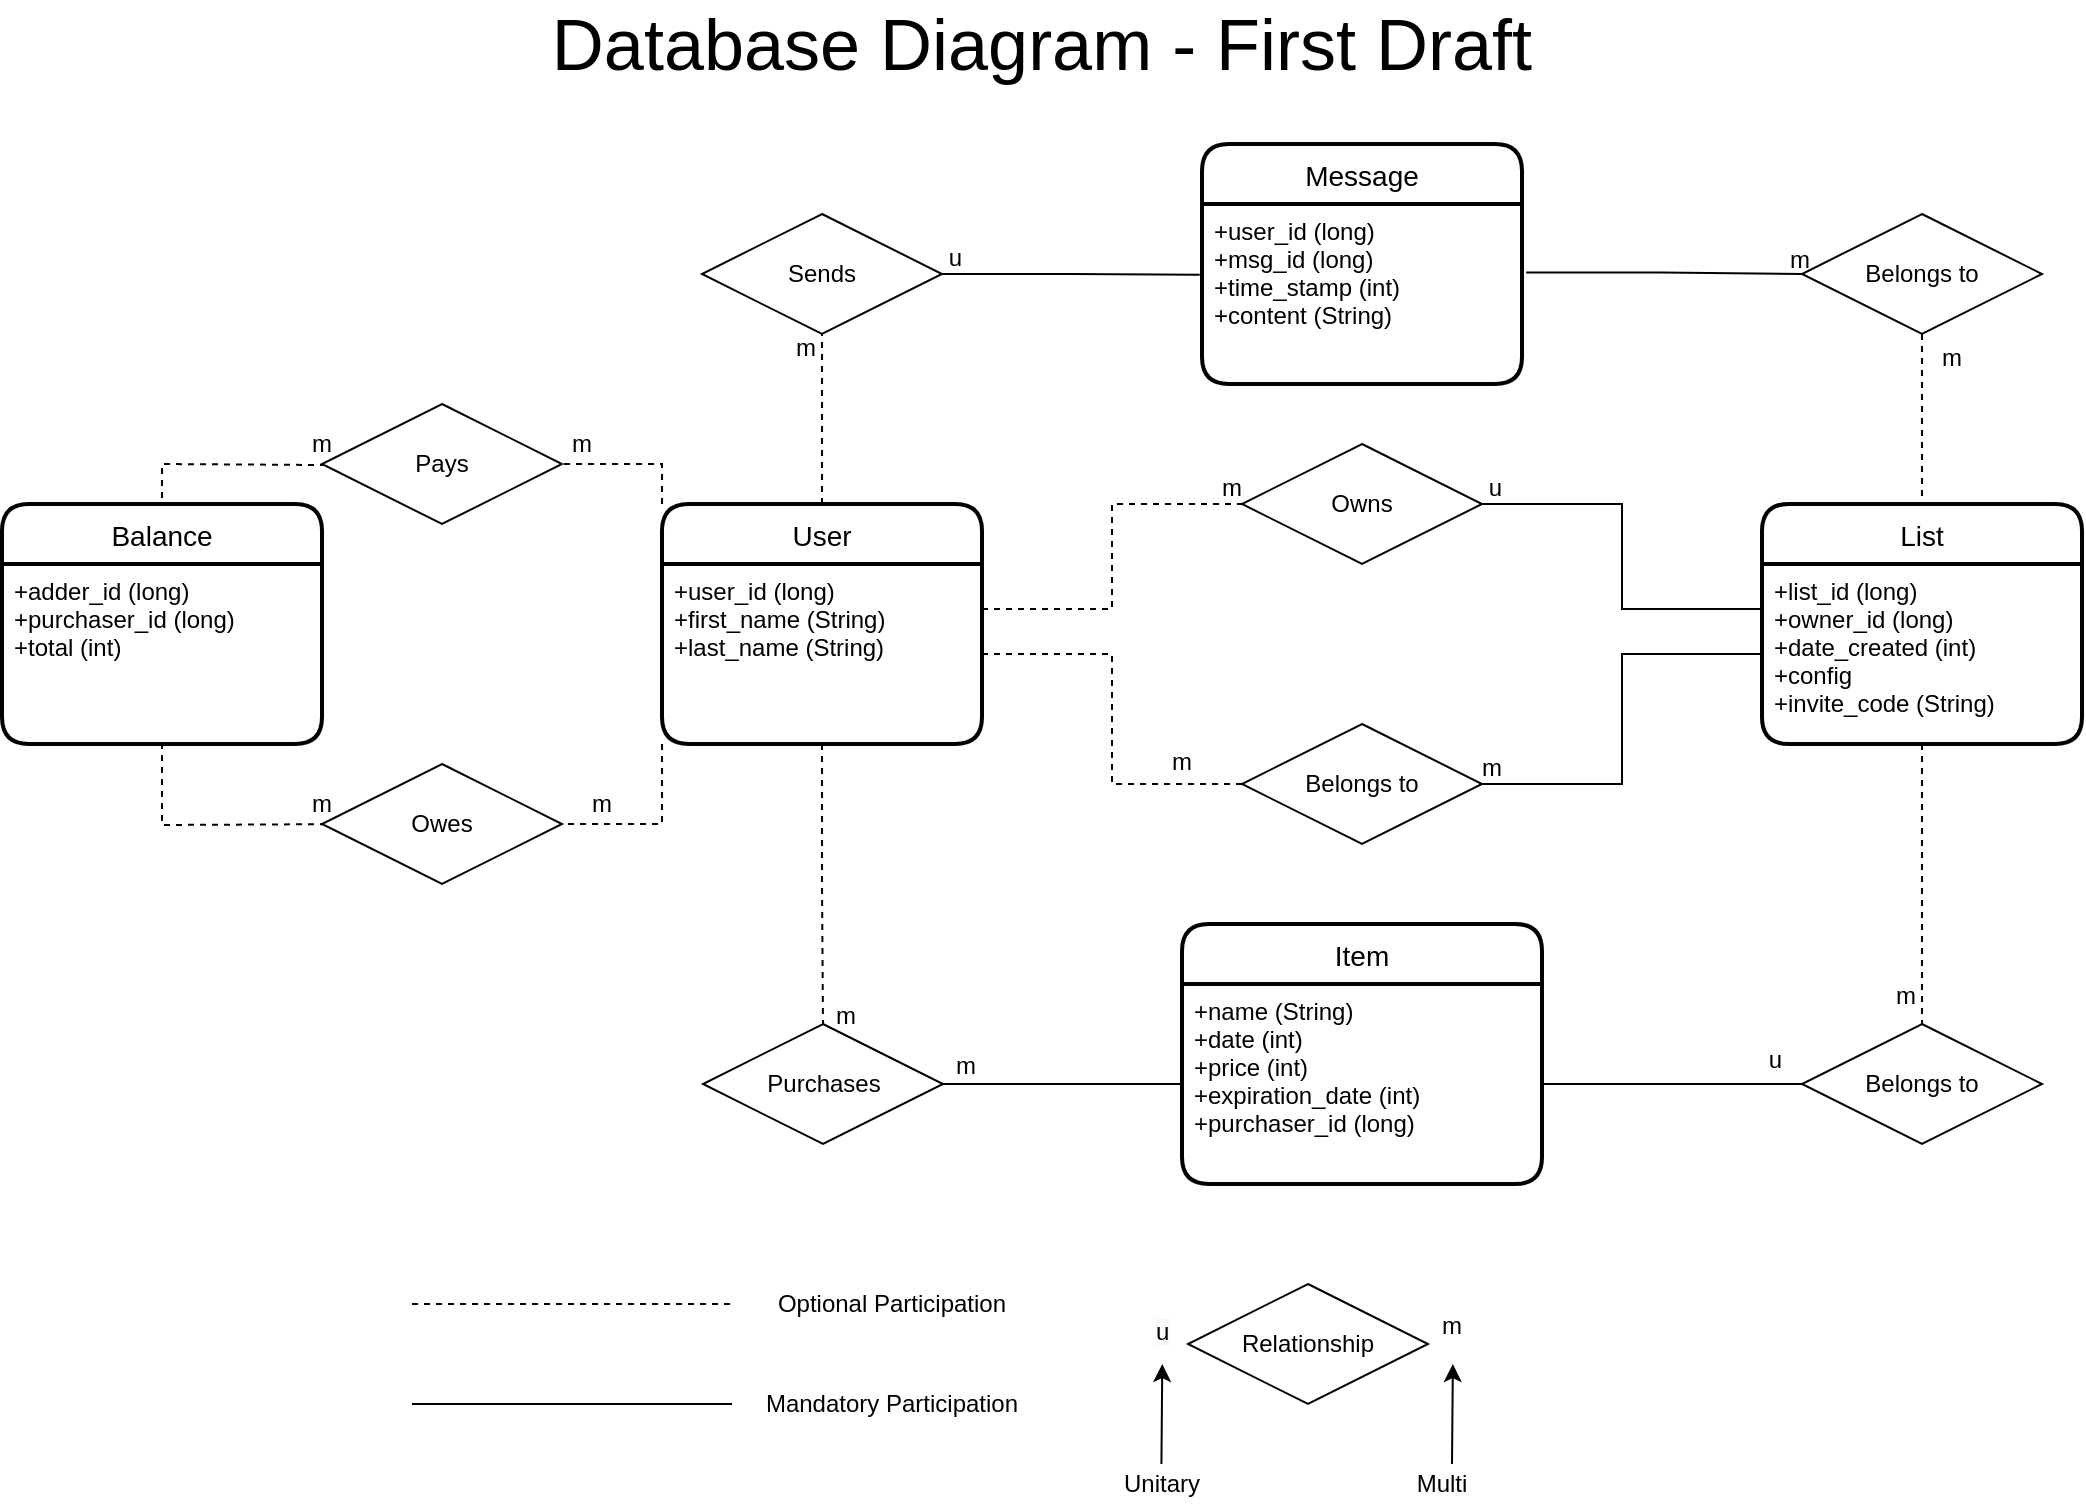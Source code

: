 <mxfile version="14.4.2" type="device"><diagram id="hkMCSPORV9C2DnaZVeWJ" name="Page-1"><mxGraphModel dx="1069" dy="564" grid="1" gridSize="10" guides="1" tooltips="1" connect="1" arrows="1" fold="1" page="1" pageScale="1" pageWidth="1100" pageHeight="850" math="0" shadow="0"><root><mxCell id="0"/><mxCell id="1" parent="0"/><mxCell id="GqttACEo0jWpUZEvxSsG-77" style="edgeStyle=orthogonalEdgeStyle;rounded=0;orthogonalLoop=1;jettySize=auto;html=1;exitX=0.5;exitY=0;exitDx=0;exitDy=0;endArrow=none;endFill=0;dashed=1;entryX=0.5;entryY=1;entryDx=0;entryDy=0;" edge="1" parent="1" source="GqttACEo0jWpUZEvxSsG-126" target="GqttACEo0jWpUZEvxSsG-78"><mxGeometry relative="1" as="geometry"><mxPoint x="510" y="170" as="targetPoint"/><mxPoint x="440.0" y="290" as="sourcePoint"/></mxGeometry></mxCell><mxCell id="GqttACEo0jWpUZEvxSsG-4" value="List" style="swimlane;childLayout=stackLayout;horizontal=1;startSize=30;horizontalStack=0;rounded=1;fontSize=14;fontStyle=0;strokeWidth=2;resizeParent=0;resizeLast=1;shadow=0;dashed=0;align=center;" vertex="1" parent="1"><mxGeometry x="910" y="290" width="160" height="120" as="geometry"/></mxCell><mxCell id="GqttACEo0jWpUZEvxSsG-5" value="+list_id (long)&#10;+owner_id (long)&#10;+date_created (int)&#10;+config&#10;+invite_code (String)" style="align=left;strokeColor=none;fillColor=none;spacingLeft=4;fontSize=12;verticalAlign=top;resizable=0;rotatable=0;part=1;" vertex="1" parent="GqttACEo0jWpUZEvxSsG-4"><mxGeometry y="30" width="160" height="90" as="geometry"/></mxCell><mxCell id="GqttACEo0jWpUZEvxSsG-9" value="Item" style="swimlane;childLayout=stackLayout;horizontal=1;startSize=30;horizontalStack=0;rounded=1;fontSize=14;fontStyle=0;strokeWidth=2;resizeParent=0;resizeLast=1;shadow=0;dashed=0;align=center;" vertex="1" parent="1"><mxGeometry x="620" y="500" width="180" height="130" as="geometry"/></mxCell><mxCell id="GqttACEo0jWpUZEvxSsG-10" value="+name (String)&#10;+date (int)&#10;+price (int)&#10;+expiration_date (int)&#10;+purchaser_id (long)&#10;" style="align=left;strokeColor=none;fillColor=none;spacingLeft=4;fontSize=12;verticalAlign=top;resizable=0;rotatable=0;part=1;" vertex="1" parent="GqttACEo0jWpUZEvxSsG-9"><mxGeometry y="30" width="180" height="100" as="geometry"/></mxCell><mxCell id="GqttACEo0jWpUZEvxSsG-33" style="edgeStyle=orthogonalEdgeStyle;rounded=0;orthogonalLoop=1;jettySize=auto;html=1;exitX=1;exitY=0.5;exitDx=0;exitDy=0;endArrow=none;endFill=0;" edge="1" parent="1" source="GqttACEo0jWpUZEvxSsG-11" target="GqttACEo0jWpUZEvxSsG-5"><mxGeometry relative="1" as="geometry"/></mxCell><mxCell id="GqttACEo0jWpUZEvxSsG-11" value="Belongs to" style="shape=rhombus;perimeter=rhombusPerimeter;whiteSpace=wrap;html=1;align=center;" vertex="1" parent="1"><mxGeometry x="650" y="400" width="120" height="60" as="geometry"/></mxCell><mxCell id="GqttACEo0jWpUZEvxSsG-32" style="edgeStyle=orthogonalEdgeStyle;rounded=0;orthogonalLoop=1;jettySize=auto;html=1;exitX=1;exitY=0.5;exitDx=0;exitDy=0;entryX=0;entryY=0.5;entryDx=0;entryDy=0;endArrow=none;endFill=0;dashed=1;" edge="1" parent="1" source="GqttACEo0jWpUZEvxSsG-127" target="GqttACEo0jWpUZEvxSsG-11"><mxGeometry relative="1" as="geometry"><mxPoint x="520.0" y="365.0" as="sourcePoint"/></mxGeometry></mxCell><mxCell id="GqttACEo0jWpUZEvxSsG-36" style="edgeStyle=orthogonalEdgeStyle;rounded=0;orthogonalLoop=1;jettySize=auto;html=1;exitX=1;exitY=0.5;exitDx=0;exitDy=0;entryX=0;entryY=0.25;entryDx=0;entryDy=0;endArrow=none;endFill=0;" edge="1" parent="1" source="GqttACEo0jWpUZEvxSsG-34" target="GqttACEo0jWpUZEvxSsG-5"><mxGeometry relative="1" as="geometry"/></mxCell><mxCell id="GqttACEo0jWpUZEvxSsG-34" value="Owns" style="shape=rhombus;perimeter=rhombusPerimeter;whiteSpace=wrap;html=1;align=center;" vertex="1" parent="1"><mxGeometry x="650" y="260" width="120" height="60" as="geometry"/></mxCell><mxCell id="GqttACEo0jWpUZEvxSsG-35" style="edgeStyle=orthogonalEdgeStyle;rounded=0;orthogonalLoop=1;jettySize=auto;html=1;exitX=1;exitY=0.25;exitDx=0;exitDy=0;dashed=1;endArrow=none;endFill=0;" edge="1" parent="1" source="GqttACEo0jWpUZEvxSsG-127" target="GqttACEo0jWpUZEvxSsG-34"><mxGeometry relative="1" as="geometry"><mxPoint x="520.0" y="342.5" as="sourcePoint"/></mxGeometry></mxCell><mxCell id="GqttACEo0jWpUZEvxSsG-40" value="m" style="resizable=0;html=1;align=right;verticalAlign=bottom;" connectable="0" vertex="1" parent="1"><mxGeometry x="650.0" y="290" as="geometry"/></mxCell><mxCell id="GqttACEo0jWpUZEvxSsG-43" value="m" style="resizable=0;html=1;align=right;verticalAlign=bottom;" connectable="0" vertex="1" parent="1"><mxGeometry x="780.0" y="430" as="geometry"/></mxCell><mxCell id="GqttACEo0jWpUZEvxSsG-44" value="m" style="resizable=0;html=1;align=right;verticalAlign=bottom;" connectable="0" vertex="1" parent="1"><mxGeometry x="870.0" y="430" as="geometry"><mxPoint x="-245" y="-3" as="offset"/></mxGeometry></mxCell><mxCell id="GqttACEo0jWpUZEvxSsG-46" value="u" style="resizable=0;html=1;align=right;verticalAlign=bottom;" connectable="0" vertex="1" parent="1"><mxGeometry x="780.0" y="290" as="geometry"/></mxCell><mxCell id="GqttACEo0jWpUZEvxSsG-50" style="edgeStyle=orthogonalEdgeStyle;rounded=0;orthogonalLoop=1;jettySize=auto;html=1;exitX=0.5;exitY=1;exitDx=0;exitDy=0;entryX=0.5;entryY=0;entryDx=0;entryDy=0;endArrow=none;endFill=0;dashed=1;" edge="1" parent="1" source="GqttACEo0jWpUZEvxSsG-5" target="GqttACEo0jWpUZEvxSsG-49"><mxGeometry relative="1" as="geometry"/></mxCell><mxCell id="GqttACEo0jWpUZEvxSsG-53" value="u" style="resizable=0;html=1;align=right;verticalAlign=bottom;" connectable="0" vertex="1" parent="1"><mxGeometry x="940.0" y="460" as="geometry"><mxPoint x="-20" y="116" as="offset"/></mxGeometry></mxCell><mxCell id="GqttACEo0jWpUZEvxSsG-63" style="edgeStyle=orthogonalEdgeStyle;rounded=0;orthogonalLoop=1;jettySize=auto;html=1;exitX=0.5;exitY=1;exitDx=0;exitDy=0;entryX=0.5;entryY=0;entryDx=0;entryDy=0;dashed=1;endArrow=none;endFill=0;" edge="1" parent="1" source="GqttACEo0jWpUZEvxSsG-62" target="GqttACEo0jWpUZEvxSsG-4"><mxGeometry relative="1" as="geometry"/></mxCell><mxCell id="GqttACEo0jWpUZEvxSsG-79" style="edgeStyle=orthogonalEdgeStyle;rounded=0;orthogonalLoop=1;jettySize=auto;html=1;exitX=1;exitY=0.5;exitDx=0;exitDy=0;endArrow=none;endFill=0;entryX=-0.007;entryY=0.393;entryDx=0;entryDy=0;entryPerimeter=0;" edge="1" parent="1" source="GqttACEo0jWpUZEvxSsG-78" target="GqttACEo0jWpUZEvxSsG-125"><mxGeometry relative="1" as="geometry"><mxPoint x="680" y="176" as="targetPoint"/></mxGeometry></mxCell><mxCell id="GqttACEo0jWpUZEvxSsG-82" value="Balance" style="swimlane;childLayout=stackLayout;horizontal=1;startSize=30;horizontalStack=0;rounded=1;fontSize=14;fontStyle=0;strokeWidth=2;resizeParent=0;resizeLast=1;shadow=0;dashed=0;align=center;" vertex="1" parent="1"><mxGeometry x="30" y="290" width="160" height="120" as="geometry"/></mxCell><mxCell id="GqttACEo0jWpUZEvxSsG-83" value="+adder_id (long)&#10;+purchaser_id (long)&#10;+total (int)" style="align=left;strokeColor=none;fillColor=none;spacingLeft=4;fontSize=12;verticalAlign=top;resizable=0;rotatable=0;part=1;" vertex="1" parent="GqttACEo0jWpUZEvxSsG-82"><mxGeometry y="30" width="160" height="90" as="geometry"/></mxCell><mxCell id="GqttACEo0jWpUZEvxSsG-105" value="" style="group" vertex="1" connectable="0" parent="1"><mxGeometry x="380" y="145" width="130.0" height="75" as="geometry"/></mxCell><mxCell id="GqttACEo0jWpUZEvxSsG-78" value="Sends" style="shape=rhombus;perimeter=rhombusPerimeter;whiteSpace=wrap;html=1;align=center;" vertex="1" parent="GqttACEo0jWpUZEvxSsG-105"><mxGeometry width="120" height="60" as="geometry"/></mxCell><mxCell id="GqttACEo0jWpUZEvxSsG-101" value="m" style="resizable=0;html=1;align=right;verticalAlign=bottom;" connectable="0" vertex="1" parent="GqttACEo0jWpUZEvxSsG-105"><mxGeometry x="220.0" y="190" as="geometry"><mxPoint x="-163" y="-115" as="offset"/></mxGeometry></mxCell><mxCell id="GqttACEo0jWpUZEvxSsG-103" value="u" style="resizable=0;html=1;align=right;verticalAlign=bottom;" connectable="0" vertex="1" parent="GqttACEo0jWpUZEvxSsG-105"><mxGeometry x="130.0" y="30" as="geometry"/></mxCell><mxCell id="GqttACEo0jWpUZEvxSsG-106" value="" style="group" vertex="1" connectable="0" parent="1"><mxGeometry x="930" y="145" width="120" height="80" as="geometry"/></mxCell><mxCell id="GqttACEo0jWpUZEvxSsG-62" value="Belongs to" style="shape=rhombus;perimeter=rhombusPerimeter;whiteSpace=wrap;html=1;align=center;" vertex="1" parent="GqttACEo0jWpUZEvxSsG-106"><mxGeometry width="120" height="60" as="geometry"/></mxCell><mxCell id="GqttACEo0jWpUZEvxSsG-65" value="m" style="resizable=0;html=1;align=right;verticalAlign=bottom;" connectable="0" vertex="1" parent="GqttACEo0jWpUZEvxSsG-106"><mxGeometry x="80.0" y="80" as="geometry"/></mxCell><mxCell id="GqttACEo0jWpUZEvxSsG-66" value="m" style="resizable=0;html=1;align=right;verticalAlign=bottom;" connectable="0" vertex="1" parent="GqttACEo0jWpUZEvxSsG-106"><mxGeometry x="-270.0" y="190" as="geometry"><mxPoint x="274" y="-159" as="offset"/></mxGeometry></mxCell><mxCell id="GqttACEo0jWpUZEvxSsG-107" style="edgeStyle=orthogonalEdgeStyle;rounded=0;orthogonalLoop=1;jettySize=auto;html=1;endArrow=none;endFill=0;entryX=0;entryY=0.5;entryDx=0;entryDy=0;exitX=1.013;exitY=0.381;exitDx=0;exitDy=0;exitPerimeter=0;" edge="1" parent="1" source="GqttACEo0jWpUZEvxSsG-125" target="GqttACEo0jWpUZEvxSsG-62"><mxGeometry relative="1" as="geometry"><mxPoint x="980" y="175" as="targetPoint"/><mxPoint x="800" y="175" as="sourcePoint"/></mxGeometry></mxCell><mxCell id="GqttACEo0jWpUZEvxSsG-109" style="edgeStyle=orthogonalEdgeStyle;rounded=0;orthogonalLoop=1;jettySize=auto;html=1;exitX=1;exitY=0.5;exitDx=0;exitDy=0;entryX=0;entryY=0.5;entryDx=0;entryDy=0;endArrow=none;endFill=0;" edge="1" parent="1" source="GqttACEo0jWpUZEvxSsG-10" target="GqttACEo0jWpUZEvxSsG-49"><mxGeometry relative="1" as="geometry"/></mxCell><mxCell id="GqttACEo0jWpUZEvxSsG-110" style="edgeStyle=orthogonalEdgeStyle;rounded=0;orthogonalLoop=1;jettySize=auto;html=1;exitX=0;exitY=0.5;exitDx=0;exitDy=0;entryX=1;entryY=0.5;entryDx=0;entryDy=0;endArrow=none;endFill=0;" edge="1" parent="1" source="GqttACEo0jWpUZEvxSsG-10" target="GqttACEo0jWpUZEvxSsG-81"><mxGeometry relative="1" as="geometry"/></mxCell><mxCell id="GqttACEo0jWpUZEvxSsG-114" value="" style="group" vertex="1" connectable="0" parent="1"><mxGeometry x="372.5" y="550" width="145" height="60" as="geometry"/></mxCell><mxCell id="GqttACEo0jWpUZEvxSsG-108" value="" style="group" vertex="1" connectable="0" parent="GqttACEo0jWpUZEvxSsG-114"><mxGeometry width="145" height="60" as="geometry"/></mxCell><mxCell id="GqttACEo0jWpUZEvxSsG-81" value="Purchases" style="shape=rhombus;perimeter=rhombusPerimeter;whiteSpace=wrap;html=1;align=center;" vertex="1" parent="GqttACEo0jWpUZEvxSsG-108"><mxGeometry x="8.0" width="120" height="60" as="geometry"/></mxCell><mxCell id="GqttACEo0jWpUZEvxSsG-95" value="m" style="resizable=0;html=1;align=right;verticalAlign=bottom;" connectable="0" vertex="1" parent="GqttACEo0jWpUZEvxSsG-108"><mxGeometry x="-42" y="-5" as="geometry"><mxPoint x="187" y="34" as="offset"/></mxGeometry></mxCell><mxCell id="GqttACEo0jWpUZEvxSsG-93" value="m" style="resizable=0;html=1;align=right;verticalAlign=bottom;" connectable="0" vertex="1" parent="GqttACEo0jWpUZEvxSsG-114"><mxGeometry x="-102.5" y="-30" as="geometry"><mxPoint x="187" y="34" as="offset"/></mxGeometry></mxCell><mxCell id="GqttACEo0jWpUZEvxSsG-133" style="edgeStyle=orthogonalEdgeStyle;rounded=0;orthogonalLoop=1;jettySize=auto;html=1;exitX=0;exitY=0.5;exitDx=0;exitDy=0;endArrow=none;endFill=0;dashed=1;" edge="1" parent="1" target="GqttACEo0jWpUZEvxSsG-83"><mxGeometry relative="1" as="geometry"><mxPoint x="210" y="450" as="sourcePoint"/></mxGeometry></mxCell><mxCell id="GqttACEo0jWpUZEvxSsG-115" value="Owes" style="shape=rhombus;perimeter=rhombusPerimeter;whiteSpace=wrap;html=1;align=center;" vertex="1" parent="1"><mxGeometry x="190" y="420" width="120" height="60" as="geometry"/></mxCell><mxCell id="GqttACEo0jWpUZEvxSsG-124" value="Message" style="swimlane;childLayout=stackLayout;horizontal=1;startSize=30;horizontalStack=0;rounded=1;fontSize=14;fontStyle=0;strokeWidth=2;resizeParent=0;resizeLast=1;shadow=0;dashed=0;align=center;" vertex="1" parent="1"><mxGeometry x="630" y="110" width="160" height="120" as="geometry"/></mxCell><mxCell id="GqttACEo0jWpUZEvxSsG-125" value="+user_id (long)&#10;+msg_id (long)&#10;+time_stamp (int)&#10;+content (String)" style="align=left;strokeColor=none;fillColor=none;spacingLeft=4;fontSize=12;verticalAlign=top;resizable=0;rotatable=0;part=1;" vertex="1" parent="GqttACEo0jWpUZEvxSsG-124"><mxGeometry y="30" width="160" height="90" as="geometry"/></mxCell><mxCell id="GqttACEo0jWpUZEvxSsG-134" style="edgeStyle=orthogonalEdgeStyle;rounded=0;orthogonalLoop=1;jettySize=auto;html=1;exitX=0;exitY=0;exitDx=0;exitDy=0;entryX=1;entryY=0.5;entryDx=0;entryDy=0;dashed=1;endArrow=none;endFill=0;" edge="1" parent="1" source="GqttACEo0jWpUZEvxSsG-126" target="GqttACEo0jWpUZEvxSsG-131"><mxGeometry relative="1" as="geometry"/></mxCell><mxCell id="GqttACEo0jWpUZEvxSsG-126" value="User" style="swimlane;childLayout=stackLayout;horizontal=1;startSize=30;horizontalStack=0;rounded=1;fontSize=14;fontStyle=0;strokeWidth=2;resizeParent=0;resizeLast=1;shadow=0;dashed=0;align=center;" vertex="1" parent="1"><mxGeometry x="360" y="290" width="160" height="120" as="geometry"/></mxCell><mxCell id="GqttACEo0jWpUZEvxSsG-127" value="+user_id (long)&#10;+first_name (String)&#10;+last_name (String)" style="align=left;strokeColor=none;fillColor=none;spacingLeft=4;fontSize=12;verticalAlign=top;resizable=0;rotatable=0;part=1;" vertex="1" parent="GqttACEo0jWpUZEvxSsG-126"><mxGeometry y="30" width="160" height="90" as="geometry"/></mxCell><mxCell id="GqttACEo0jWpUZEvxSsG-129" style="edgeStyle=orthogonalEdgeStyle;rounded=0;orthogonalLoop=1;jettySize=auto;html=1;exitX=0.5;exitY=1;exitDx=0;exitDy=0;entryX=0.5;entryY=0;entryDx=0;entryDy=0;dashed=1;endArrow=none;endFill=0;" edge="1" parent="1" source="GqttACEo0jWpUZEvxSsG-127" target="GqttACEo0jWpUZEvxSsG-81"><mxGeometry relative="1" as="geometry"/></mxCell><mxCell id="GqttACEo0jWpUZEvxSsG-135" style="edgeStyle=orthogonalEdgeStyle;rounded=0;orthogonalLoop=1;jettySize=auto;html=1;exitX=0;exitY=0.5;exitDx=0;exitDy=0;entryX=0.5;entryY=0;entryDx=0;entryDy=0;dashed=1;endArrow=none;endFill=0;" edge="1" parent="1" target="GqttACEo0jWpUZEvxSsG-82"><mxGeometry relative="1" as="geometry"><mxPoint x="210" y="270" as="sourcePoint"/></mxGeometry></mxCell><mxCell id="GqttACEo0jWpUZEvxSsG-131" value="Pays" style="shape=rhombus;perimeter=rhombusPerimeter;whiteSpace=wrap;html=1;align=center;" vertex="1" parent="1"><mxGeometry x="190" y="240" width="120" height="60" as="geometry"/></mxCell><mxCell id="GqttACEo0jWpUZEvxSsG-132" style="edgeStyle=orthogonalEdgeStyle;rounded=0;orthogonalLoop=1;jettySize=auto;html=1;exitX=0;exitY=1;exitDx=0;exitDy=0;entryX=1;entryY=0.5;entryDx=0;entryDy=0;dashed=1;endArrow=none;endFill=0;" edge="1" parent="1" source="GqttACEo0jWpUZEvxSsG-127" target="GqttACEo0jWpUZEvxSsG-115"><mxGeometry relative="1" as="geometry"/></mxCell><mxCell id="GqttACEo0jWpUZEvxSsG-136" value="m" style="text;html=1;strokeColor=none;fillColor=none;align=center;verticalAlign=middle;whiteSpace=wrap;rounded=0;" vertex="1" parent="1"><mxGeometry x="170" y="430" width="40" height="20" as="geometry"/></mxCell><mxCell id="GqttACEo0jWpUZEvxSsG-137" value="m" style="text;html=1;strokeColor=none;fillColor=none;align=center;verticalAlign=middle;whiteSpace=wrap;rounded=0;" vertex="1" parent="1"><mxGeometry x="310" y="430" width="40" height="20" as="geometry"/></mxCell><mxCell id="GqttACEo0jWpUZEvxSsG-138" value="m" style="text;html=1;strokeColor=none;fillColor=none;align=center;verticalAlign=middle;whiteSpace=wrap;rounded=0;" vertex="1" parent="1"><mxGeometry x="300" y="250" width="40" height="20" as="geometry"/></mxCell><mxCell id="GqttACEo0jWpUZEvxSsG-139" value="m" style="text;html=1;strokeColor=none;fillColor=none;align=center;verticalAlign=middle;whiteSpace=wrap;rounded=0;" vertex="1" parent="1"><mxGeometry x="170" y="250" width="40" height="20" as="geometry"/></mxCell><mxCell id="GqttACEo0jWpUZEvxSsG-158" value="" style="endArrow=none;dashed=1;html=1;" edge="1" parent="1"><mxGeometry width="50" height="50" relative="1" as="geometry"><mxPoint x="235" y="690" as="sourcePoint"/><mxPoint x="397" y="690" as="targetPoint"/></mxGeometry></mxCell><mxCell id="GqttACEo0jWpUZEvxSsG-159" value="" style="endArrow=none;html=1;" edge="1" parent="1"><mxGeometry width="50" height="50" relative="1" as="geometry"><mxPoint x="235" y="740" as="sourcePoint"/><mxPoint x="395" y="740" as="targetPoint"/></mxGeometry></mxCell><mxCell id="GqttACEo0jWpUZEvxSsG-160" value="Optional Participation" style="text;html=1;strokeColor=none;fillColor=none;align=center;verticalAlign=middle;whiteSpace=wrap;rounded=0;" vertex="1" parent="1"><mxGeometry x="360" y="680" width="230" height="20" as="geometry"/></mxCell><mxCell id="GqttACEo0jWpUZEvxSsG-161" value="Mandatory Participation" style="text;html=1;strokeColor=none;fillColor=none;align=center;verticalAlign=middle;whiteSpace=wrap;rounded=0;" vertex="1" parent="1"><mxGeometry x="360" y="730" width="230" height="20" as="geometry"/></mxCell><mxCell id="GqttACEo0jWpUZEvxSsG-162" value="" style="group" vertex="1" connectable="0" parent="1"><mxGeometry x="615.0" y="680" width="145" height="60" as="geometry"/></mxCell><mxCell id="GqttACEo0jWpUZEvxSsG-163" value="" style="group" vertex="1" connectable="0" parent="GqttACEo0jWpUZEvxSsG-162"><mxGeometry width="145" height="60" as="geometry"/></mxCell><mxCell id="GqttACEo0jWpUZEvxSsG-164" value="Relationship" style="shape=rhombus;perimeter=rhombusPerimeter;whiteSpace=wrap;html=1;align=center;" vertex="1" parent="GqttACEo0jWpUZEvxSsG-163"><mxGeometry x="8.0" width="120" height="60" as="geometry"/></mxCell><mxCell id="GqttACEo0jWpUZEvxSsG-165" value="m" style="resizable=0;html=1;align=right;verticalAlign=bottom;" connectable="0" vertex="1" parent="GqttACEo0jWpUZEvxSsG-163"><mxGeometry x="-42" y="-5" as="geometry"><mxPoint x="187" y="34" as="offset"/></mxGeometry></mxCell><mxCell id="GqttACEo0jWpUZEvxSsG-166" value="" style="resizable=0;html=1;align=right;verticalAlign=bottom;" connectable="0" vertex="1" parent="GqttACEo0jWpUZEvxSsG-162"><mxGeometry x="-122.5" y="-30" as="geometry"><mxPoint x="187" y="34" as="offset"/></mxGeometry></mxCell><mxCell id="GqttACEo0jWpUZEvxSsG-167" value="&lt;span style=&quot;color: rgb(0 , 0 , 0) ; font-family: &amp;#34;helvetica&amp;#34; ; font-size: 12px ; font-style: normal ; font-weight: 400 ; letter-spacing: normal ; text-align: right ; text-indent: 0px ; text-transform: none ; word-spacing: 0px ; background-color: rgb(248 , 249 , 250) ; display: inline ; float: none&quot;&gt;u&lt;/span&gt;" style="text;whiteSpace=wrap;html=1;" vertex="1" parent="1"><mxGeometry x="605" y="690" width="40" height="30" as="geometry"/></mxCell><mxCell id="GqttACEo0jWpUZEvxSsG-168" value="Unitary" style="text;html=1;strokeColor=none;fillColor=none;align=center;verticalAlign=middle;whiteSpace=wrap;rounded=0;" vertex="1" parent="1"><mxGeometry x="495" y="770" width="230" height="20" as="geometry"/></mxCell><mxCell id="GqttACEo0jWpUZEvxSsG-169" value="Multi" style="text;html=1;strokeColor=none;fillColor=none;align=center;verticalAlign=middle;whiteSpace=wrap;rounded=0;" vertex="1" parent="1"><mxGeometry x="635" y="770" width="230" height="20" as="geometry"/></mxCell><mxCell id="GqttACEo0jWpUZEvxSsG-170" value="" style="endArrow=classic;html=1;" edge="1" parent="1"><mxGeometry width="50" height="50" relative="1" as="geometry"><mxPoint x="755" y="770" as="sourcePoint"/><mxPoint x="755.43" y="720" as="targetPoint"/></mxGeometry></mxCell><mxCell id="GqttACEo0jWpUZEvxSsG-172" value="" style="endArrow=classic;html=1;" edge="1" parent="1"><mxGeometry width="50" height="50" relative="1" as="geometry"><mxPoint x="609.71" y="770" as="sourcePoint"/><mxPoint x="610.14" y="720" as="targetPoint"/></mxGeometry></mxCell><mxCell id="GqttACEo0jWpUZEvxSsG-173" value="" style="group" vertex="1" connectable="0" parent="1"><mxGeometry x="930" y="544" width="120" height="66" as="geometry"/></mxCell><mxCell id="GqttACEo0jWpUZEvxSsG-49" value="Belongs to" style="shape=rhombus;perimeter=rhombusPerimeter;whiteSpace=wrap;html=1;align=center;" vertex="1" parent="GqttACEo0jWpUZEvxSsG-173"><mxGeometry y="6" width="120" height="60" as="geometry"/></mxCell><mxCell id="GqttACEo0jWpUZEvxSsG-52" value="m" style="resizable=0;html=1;align=right;verticalAlign=bottom;" connectable="0" vertex="1" parent="GqttACEo0jWpUZEvxSsG-173"><mxGeometry x="-130.0" y="-34" as="geometry"><mxPoint x="187" y="34" as="offset"/></mxGeometry></mxCell><mxCell id="GqttACEo0jWpUZEvxSsG-174" value="&lt;font style=&quot;font-size: 36px&quot;&gt;Database Diagram - First Draft&lt;/font&gt;" style="text;html=1;strokeColor=none;fillColor=none;align=center;verticalAlign=middle;whiteSpace=wrap;rounded=0;" vertex="1" parent="1"><mxGeometry x="210" y="50" width="680" height="20" as="geometry"/></mxCell></root></mxGraphModel></diagram></mxfile>